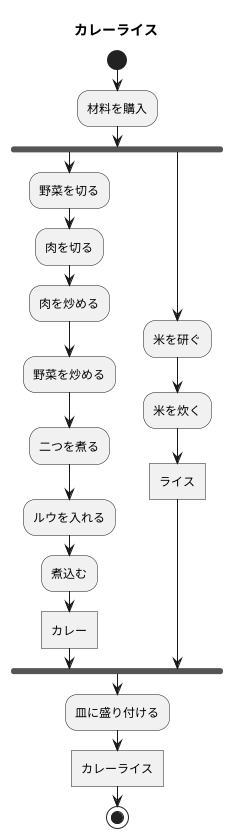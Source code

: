 @startuml アクティビティ図
title カレーライス
start
:材料を購入;
fork
:野菜を切る;
:肉を切る;
:肉を炒める;
:野菜を炒める;
:二つを煮る;
:ルウを入れる;
:煮込む;
:カレー]
fork again
:米を研ぐ;
:米を炊く;
:ライス]
end fork
:皿に盛り付ける;
:カレーライス]
stop
@enduml